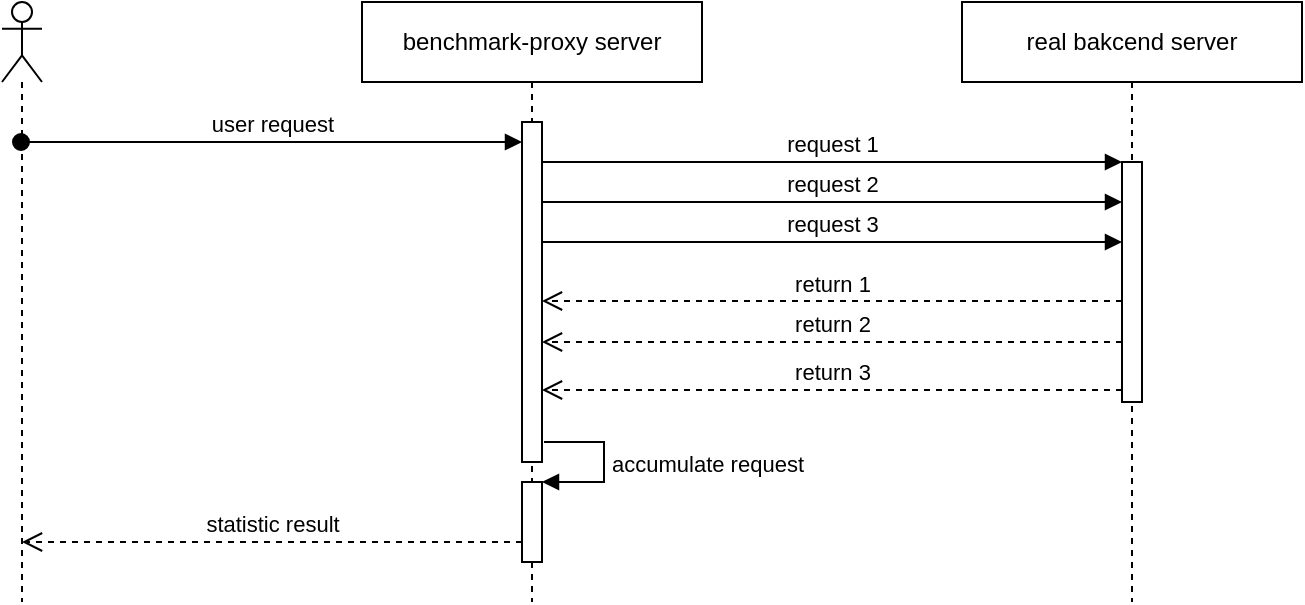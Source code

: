 <mxfile version="20.3.0" type="device"><diagram id="Yw1c3dqmzwF3fAv8jdtR" name="第 1 页"><mxGraphModel dx="901" dy="564" grid="1" gridSize="10" guides="1" tooltips="1" connect="1" arrows="1" fold="1" page="1" pageScale="1" pageWidth="827" pageHeight="1169" math="0" shadow="0"><root><mxCell id="0"/><mxCell id="1" parent="0"/><mxCell id="sHmc_Wq3cUPe-5lqdyH_-4" value="&lt;span style=&quot;&quot;&gt;benchmark-proxy server&lt;/span&gt;" style="shape=umlLifeline;perimeter=lifelinePerimeter;whiteSpace=wrap;html=1;container=1;collapsible=0;recursiveResize=0;outlineConnect=0;" vertex="1" parent="1"><mxGeometry x="310" y="60" width="170" height="300" as="geometry"/></mxCell><mxCell id="sHmc_Wq3cUPe-5lqdyH_-9" value="" style="html=1;points=[];perimeter=orthogonalPerimeter;" vertex="1" parent="sHmc_Wq3cUPe-5lqdyH_-4"><mxGeometry x="80" y="60" width="10" height="170" as="geometry"/></mxCell><mxCell id="sHmc_Wq3cUPe-5lqdyH_-18" value="" style="html=1;points=[];perimeter=orthogonalPerimeter;" vertex="1" parent="sHmc_Wq3cUPe-5lqdyH_-4"><mxGeometry x="80" y="240" width="10" height="40" as="geometry"/></mxCell><mxCell id="sHmc_Wq3cUPe-5lqdyH_-19" value="accumulate request" style="edgeStyle=orthogonalEdgeStyle;html=1;align=left;spacingLeft=2;endArrow=block;rounded=0;entryX=1;entryY=0;" edge="1" target="sHmc_Wq3cUPe-5lqdyH_-18" parent="sHmc_Wq3cUPe-5lqdyH_-4"><mxGeometry relative="1" as="geometry"><mxPoint x="91" y="220" as="sourcePoint"/><Array as="points"><mxPoint x="121" y="220"/></Array></mxGeometry></mxCell><mxCell id="sHmc_Wq3cUPe-5lqdyH_-20" value="statistic result" style="html=1;verticalAlign=bottom;endArrow=open;dashed=1;endSize=8;rounded=0;" edge="1" parent="sHmc_Wq3cUPe-5lqdyH_-4" target="sHmc_Wq3cUPe-5lqdyH_-8"><mxGeometry relative="1" as="geometry"><mxPoint x="80" y="270" as="sourcePoint"/><mxPoint y="270" as="targetPoint"/></mxGeometry></mxCell><mxCell id="sHmc_Wq3cUPe-5lqdyH_-5" value="&lt;span style=&quot;&quot;&gt;real bakcend server&lt;/span&gt;" style="shape=umlLifeline;perimeter=lifelinePerimeter;whiteSpace=wrap;html=1;container=1;collapsible=0;recursiveResize=0;outlineConnect=0;" vertex="1" parent="1"><mxGeometry x="610" y="60" width="170" height="300" as="geometry"/></mxCell><mxCell id="sHmc_Wq3cUPe-5lqdyH_-11" value="" style="html=1;points=[];perimeter=orthogonalPerimeter;" vertex="1" parent="sHmc_Wq3cUPe-5lqdyH_-5"><mxGeometry x="80" y="80" width="10" height="120" as="geometry"/></mxCell><mxCell id="sHmc_Wq3cUPe-5lqdyH_-16" value="return 2" style="html=1;verticalAlign=bottom;endArrow=open;dashed=1;endSize=8;exitX=0;exitY=0.95;rounded=0;" edge="1" parent="sHmc_Wq3cUPe-5lqdyH_-5"><mxGeometry relative="1" as="geometry"><mxPoint x="-210" y="170" as="targetPoint"/><mxPoint x="80" y="170.0" as="sourcePoint"/></mxGeometry></mxCell><mxCell id="sHmc_Wq3cUPe-5lqdyH_-17" value="return 1" style="html=1;verticalAlign=bottom;endArrow=open;dashed=1;endSize=8;exitX=0;exitY=0.95;rounded=0;" edge="1" parent="sHmc_Wq3cUPe-5lqdyH_-5"><mxGeometry relative="1" as="geometry"><mxPoint x="-210" y="149.5" as="targetPoint"/><mxPoint x="80" y="149.5" as="sourcePoint"/></mxGeometry></mxCell><mxCell id="sHmc_Wq3cUPe-5lqdyH_-8" value="" style="shape=umlLifeline;participant=umlActor;perimeter=lifelinePerimeter;whiteSpace=wrap;html=1;container=1;collapsible=0;recursiveResize=0;verticalAlign=top;spacingTop=36;outlineConnect=0;" vertex="1" parent="1"><mxGeometry x="130" y="60" width="20" height="300" as="geometry"/></mxCell><mxCell id="sHmc_Wq3cUPe-5lqdyH_-10" value="user request" style="html=1;verticalAlign=bottom;startArrow=oval;endArrow=block;startSize=8;rounded=0;" edge="1" target="sHmc_Wq3cUPe-5lqdyH_-9" parent="1"><mxGeometry relative="1" as="geometry"><mxPoint x="139.5" y="130" as="sourcePoint"/></mxGeometry></mxCell><mxCell id="sHmc_Wq3cUPe-5lqdyH_-12" value="request 1" style="html=1;verticalAlign=bottom;endArrow=block;entryX=0;entryY=0;rounded=0;" edge="1" target="sHmc_Wq3cUPe-5lqdyH_-11" parent="1"><mxGeometry relative="1" as="geometry"><mxPoint x="400" y="140" as="sourcePoint"/></mxGeometry></mxCell><mxCell id="sHmc_Wq3cUPe-5lqdyH_-13" value="return 3" style="html=1;verticalAlign=bottom;endArrow=open;dashed=1;endSize=8;exitX=0;exitY=0.95;rounded=0;" edge="1" source="sHmc_Wq3cUPe-5lqdyH_-11" parent="1"><mxGeometry relative="1" as="geometry"><mxPoint x="400" y="254" as="targetPoint"/></mxGeometry></mxCell><mxCell id="sHmc_Wq3cUPe-5lqdyH_-14" value="request 2" style="html=1;verticalAlign=bottom;endArrow=block;entryX=0;entryY=0;rounded=0;" edge="1" parent="1"><mxGeometry relative="1" as="geometry"><mxPoint x="400" y="160" as="sourcePoint"/><mxPoint x="690" y="160.0" as="targetPoint"/></mxGeometry></mxCell><mxCell id="sHmc_Wq3cUPe-5lqdyH_-15" value="request 3" style="html=1;verticalAlign=bottom;endArrow=block;entryX=0;entryY=0;rounded=0;" edge="1" parent="1"><mxGeometry relative="1" as="geometry"><mxPoint x="400" y="180" as="sourcePoint"/><mxPoint x="690" y="180.0" as="targetPoint"/></mxGeometry></mxCell></root></mxGraphModel></diagram></mxfile>